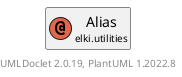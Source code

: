 @startuml
    remove .*\.(Instance|Par|Parameterizer|Factory)$
    set namespaceSeparator none
    hide empty fields
    hide empty methods

    annotation "<size:14>Alias\n<size:10>elki.utilities" as elki.utilities.Alias [[Alias.html]]

    center footer UMLDoclet 2.0.19, PlantUML 1.2022.8
@enduml
